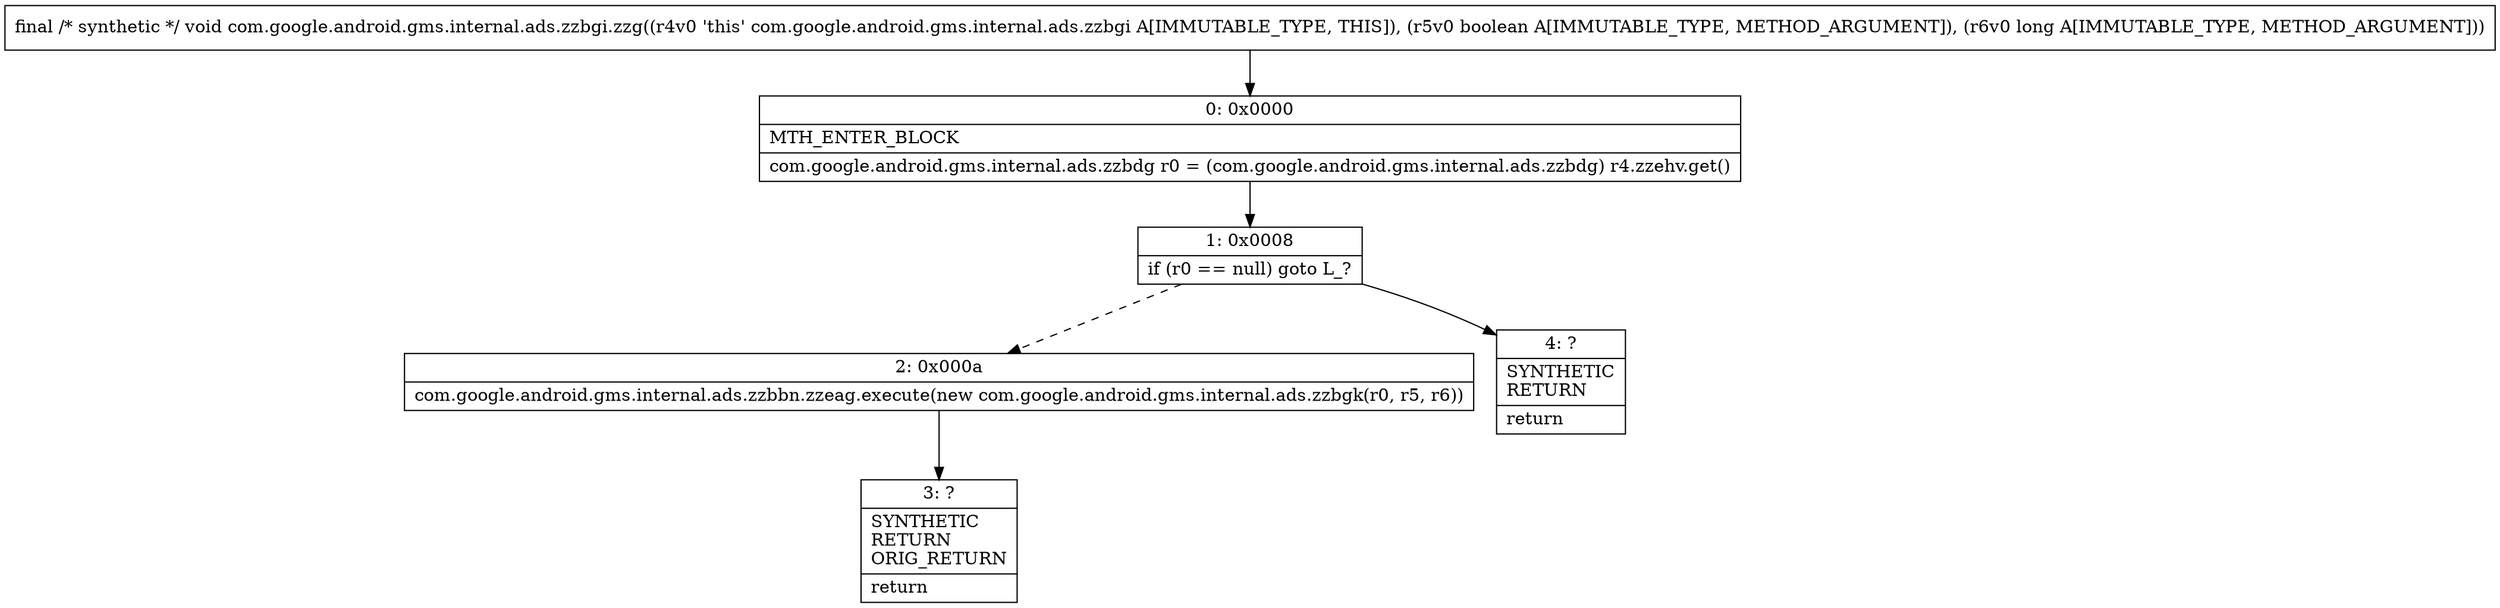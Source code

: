 digraph "CFG forcom.google.android.gms.internal.ads.zzbgi.zzg(ZJ)V" {
Node_0 [shape=record,label="{0\:\ 0x0000|MTH_ENTER_BLOCK\l|com.google.android.gms.internal.ads.zzbdg r0 = (com.google.android.gms.internal.ads.zzbdg) r4.zzehv.get()\l}"];
Node_1 [shape=record,label="{1\:\ 0x0008|if (r0 == null) goto L_?\l}"];
Node_2 [shape=record,label="{2\:\ 0x000a|com.google.android.gms.internal.ads.zzbbn.zzeag.execute(new com.google.android.gms.internal.ads.zzbgk(r0, r5, r6))\l}"];
Node_3 [shape=record,label="{3\:\ ?|SYNTHETIC\lRETURN\lORIG_RETURN\l|return\l}"];
Node_4 [shape=record,label="{4\:\ ?|SYNTHETIC\lRETURN\l|return\l}"];
MethodNode[shape=record,label="{final \/* synthetic *\/ void com.google.android.gms.internal.ads.zzbgi.zzg((r4v0 'this' com.google.android.gms.internal.ads.zzbgi A[IMMUTABLE_TYPE, THIS]), (r5v0 boolean A[IMMUTABLE_TYPE, METHOD_ARGUMENT]), (r6v0 long A[IMMUTABLE_TYPE, METHOD_ARGUMENT])) }"];
MethodNode -> Node_0;
Node_0 -> Node_1;
Node_1 -> Node_2[style=dashed];
Node_1 -> Node_4;
Node_2 -> Node_3;
}

